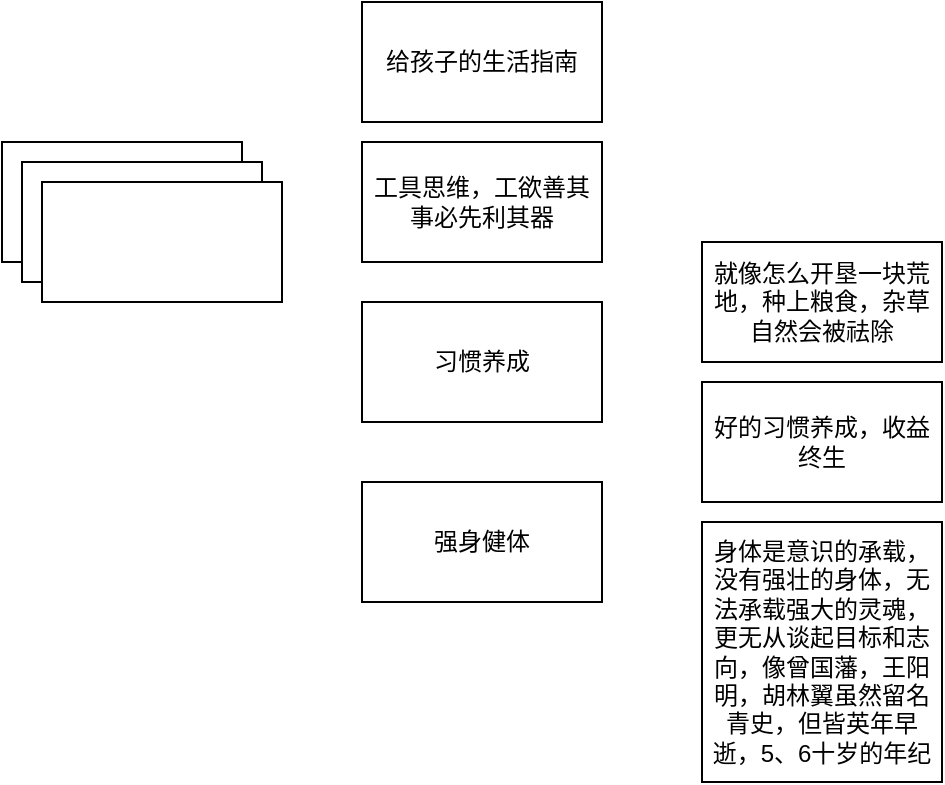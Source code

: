 <mxfile version="23.1.1" type="github">
  <diagram name="第 1 页" id="kF70AqDIAgL-1ph4Seo0">
    <mxGraphModel dx="1434" dy="746" grid="1" gridSize="10" guides="1" tooltips="1" connect="1" arrows="1" fold="1" page="1" pageScale="1" pageWidth="827" pageHeight="1169" math="0" shadow="0">
      <root>
        <mxCell id="0" />
        <mxCell id="1" parent="0" />
        <mxCell id="YsRvrZ6tCrOa0wc27RRz-1" value="" style="rounded=0;whiteSpace=wrap;html=1;" vertex="1" parent="1">
          <mxGeometry x="140" y="220" width="120" height="60" as="geometry" />
        </mxCell>
        <mxCell id="YsRvrZ6tCrOa0wc27RRz-2" value="给孩子的生活指南" style="rounded=0;whiteSpace=wrap;html=1;" vertex="1" parent="1">
          <mxGeometry x="320" y="150" width="120" height="60" as="geometry" />
        </mxCell>
        <mxCell id="YsRvrZ6tCrOa0wc27RRz-3" value="工具思维，工欲善其事必先利其器" style="rounded=0;whiteSpace=wrap;html=1;" vertex="1" parent="1">
          <mxGeometry x="320" y="220" width="120" height="60" as="geometry" />
        </mxCell>
        <mxCell id="YsRvrZ6tCrOa0wc27RRz-4" value="习惯养成" style="rounded=0;whiteSpace=wrap;html=1;" vertex="1" parent="1">
          <mxGeometry x="320" y="300" width="120" height="60" as="geometry" />
        </mxCell>
        <mxCell id="YsRvrZ6tCrOa0wc27RRz-5" value="" style="rounded=0;whiteSpace=wrap;html=1;" vertex="1" parent="1">
          <mxGeometry x="150" y="230" width="120" height="60" as="geometry" />
        </mxCell>
        <mxCell id="YsRvrZ6tCrOa0wc27RRz-6" value="" style="rounded=0;whiteSpace=wrap;html=1;" vertex="1" parent="1">
          <mxGeometry x="160" y="240" width="120" height="60" as="geometry" />
        </mxCell>
        <mxCell id="YsRvrZ6tCrOa0wc27RRz-7" value="身体是意识的承载，没有强壮的身体，无法承载强大的灵魂，更无从谈起目标和志向，像曾国藩，王阳明，胡林翼虽然留名青史，但皆英年早逝，5、6十岁的年纪" style="rounded=0;whiteSpace=wrap;html=1;" vertex="1" parent="1">
          <mxGeometry x="490" y="410" width="120" height="130" as="geometry" />
        </mxCell>
        <mxCell id="YsRvrZ6tCrOa0wc27RRz-8" value="强身健体&lt;br&gt;" style="rounded=0;whiteSpace=wrap;html=1;" vertex="1" parent="1">
          <mxGeometry x="320" y="390" width="120" height="60" as="geometry" />
        </mxCell>
        <mxCell id="YsRvrZ6tCrOa0wc27RRz-9" value="好的习惯养成，收益终生&lt;br&gt;" style="rounded=0;whiteSpace=wrap;html=1;" vertex="1" parent="1">
          <mxGeometry x="490" y="340" width="120" height="60" as="geometry" />
        </mxCell>
        <mxCell id="YsRvrZ6tCrOa0wc27RRz-10" value="就像怎么开垦一块荒地，种上粮食，杂草自然会被祛除" style="rounded=0;whiteSpace=wrap;html=1;" vertex="1" parent="1">
          <mxGeometry x="490" y="270" width="120" height="60" as="geometry" />
        </mxCell>
      </root>
    </mxGraphModel>
  </diagram>
</mxfile>
